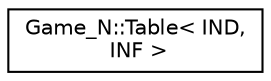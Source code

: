 digraph "Graphical Class Hierarchy"
{
 // LATEX_PDF_SIZE
  edge [fontname="Helvetica",fontsize="10",labelfontname="Helvetica",labelfontsize="10"];
  node [fontname="Helvetica",fontsize="10",shape=record];
  rankdir="LR";
  Node0 [label="Game_N::Table\< IND,\l INF \>",height=0.2,width=0.4,color="black", fillcolor="white", style="filled",URL="$classGame__N_1_1Table.html",tooltip="Класс таблицы"];
}

